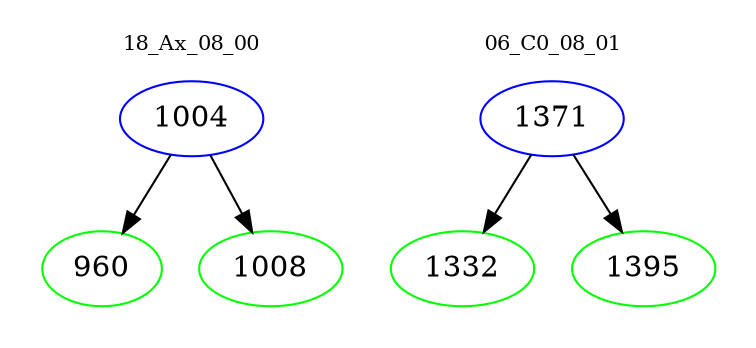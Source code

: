 digraph{
subgraph cluster_0 {
color = white
label = "18_Ax_08_00";
fontsize=10;
T0_1004 [label="1004", color="blue"]
T0_1004 -> T0_960 [color="black"]
T0_960 [label="960", color="green"]
T0_1004 -> T0_1008 [color="black"]
T0_1008 [label="1008", color="green"]
}
subgraph cluster_1 {
color = white
label = "06_C0_08_01";
fontsize=10;
T1_1371 [label="1371", color="blue"]
T1_1371 -> T1_1332 [color="black"]
T1_1332 [label="1332", color="green"]
T1_1371 -> T1_1395 [color="black"]
T1_1395 [label="1395", color="green"]
}
}
